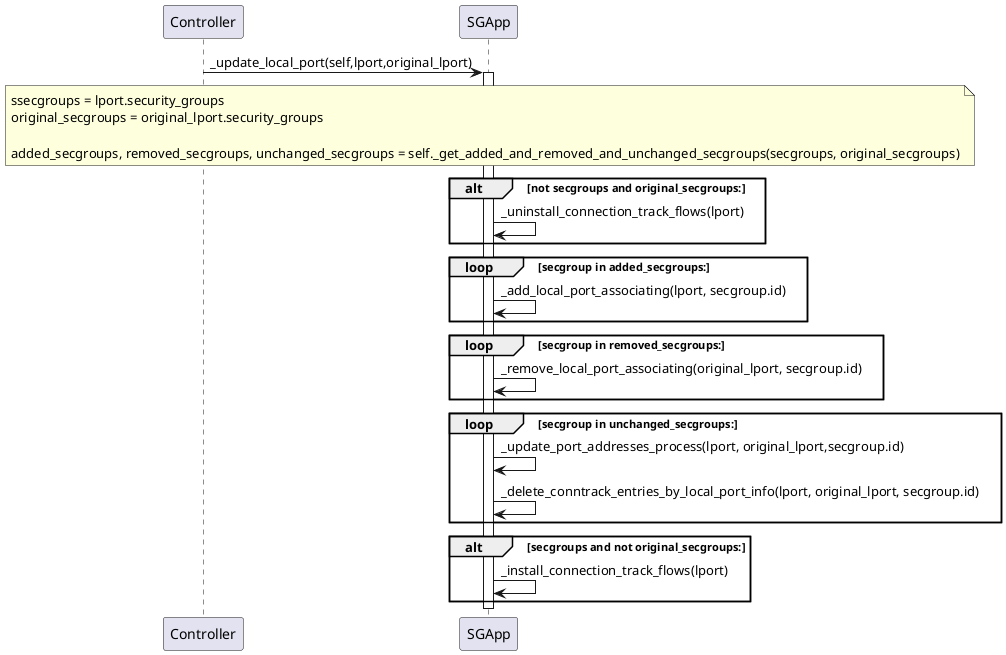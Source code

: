 @startuml logical port updated
Controller->SGApp:_update_local_port(self,lport,original_lport)
activate SGApp
note over SGApp
    ssecgroups = lport.security_groups
    original_secgroups = original_lport.security_groups

    added_secgroups, removed_secgroups, unchanged_secgroups = self._get_added_and_removed_and_unchanged_secgroups(secgroups, original_secgroups)
end note
alt not secgroups and original_secgroups:
    ' # uninstall ct table
    SGApp->SGApp:_uninstall_connection_track_flows(lport)
end
loop secgroup in added_secgroups:
    SGApp->SGApp:_add_local_port_associating(lport, secgroup.id)
end
loop secgroup in removed_secgroups:
    SGApp->SGApp:_remove_local_port_associating(original_lport, secgroup.id)
end
loop secgroup in unchanged_secgroups:
    SGApp->SGApp:_update_port_addresses_process(lport, original_lport,secgroup.id)
    ' # delete conntrack entities by port addresses changed
    SGApp->SGApp:_delete_conntrack_entries_by_local_port_info(lport, original_lport, secgroup.id)
end
alt secgroups and not original_secgroups:
    ' # install ct table
    SGApp->SGApp:_install_connection_track_flows(lport)
end
deactivate
@enduml